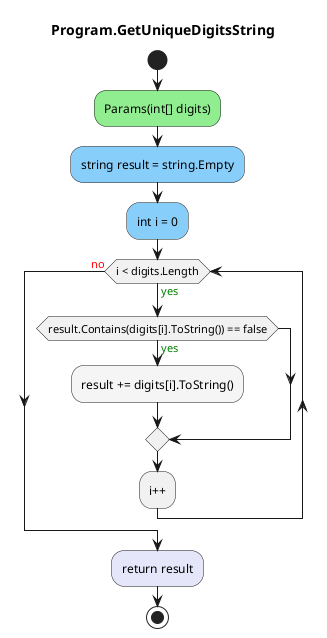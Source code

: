 @startuml Program.GetUniqueDigitsString
title Program.GetUniqueDigitsString
start
#LightGreen:Params(int[] digits);
#LightSkyBlue:string result = string.Empty;
#LightSkyBlue:int i = 0;
while (i < digits.Length) is (<color:green>yes)
        if (result.Contains(digits[i].ToString()) == false) then (<color:green>yes)
                #WhiteSmoke:result += digits[i].ToString();
        endif
:i++;
endwhile (<color:red>no)
#Lavender:return result;
stop
@enduml
